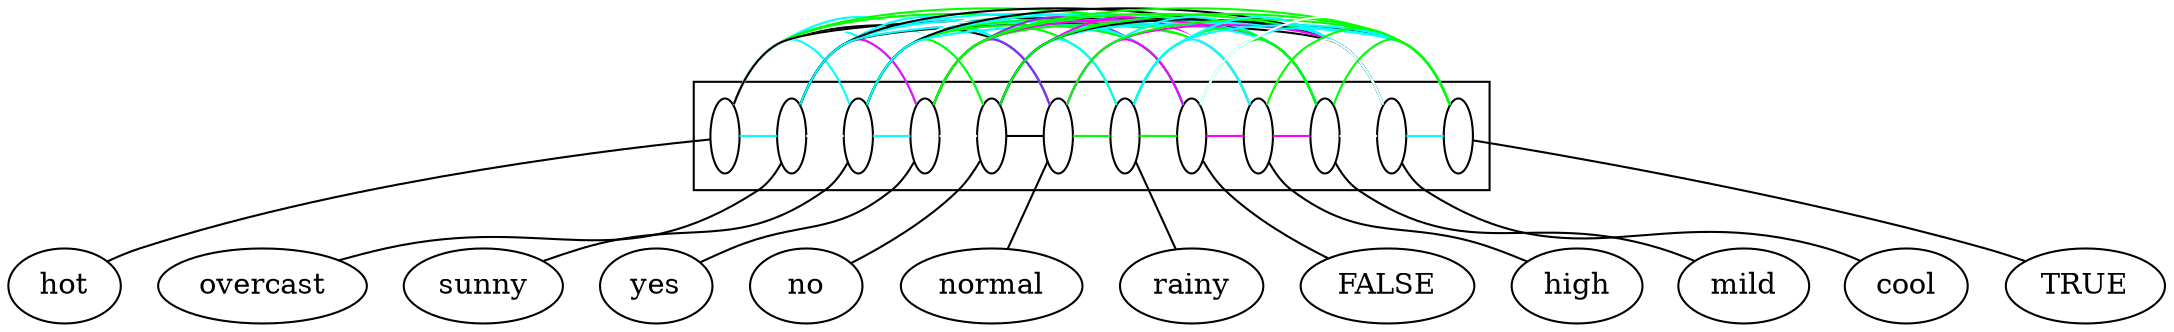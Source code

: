 digraph G {
compound=True;
hot;
overcast;
sunny;
yes;
no;
normal;
rainy;
FALSE;
high;
mild;
cool;
TRUE;
subgraph cluster_mildnohothighcoolnormalTRUEovercastrainyFALSEyessunny {
s_hot [label=" ", fillcolor=white, width=0.2, fixedsize=True];
s_overcast [label=" ", fillcolor=white, width=0.2, fixedsize=True];
s_sunny [label=" ", fillcolor=white, width=0.2, fixedsize=True];
s_yes [label=" ", fillcolor=white, width=0.2, fixedsize=True];
s_no [label=" ", fillcolor=white, width=0.2, fixedsize=True];
s_normal [label=" ", fillcolor=white, width=0.2, fixedsize=True];
s_rainy [label=" ", fillcolor=white, width=0.2, fixedsize=True];
s_FALSE [label=" ", fillcolor=white, width=0.2, fixedsize=True];
s_high [label=" ", fillcolor=white, width=0.2, fixedsize=True];
s_mild [label=" ", fillcolor=white, width=0.2, fixedsize=True];
s_cool [label=" ", fillcolor=white, width=0.2, fixedsize=True];
s_TRUE [label=" ", fillcolor=white, width=0.2, fixedsize=True];
subgraph  {
rank=same;
s_hot -> s_overcast  [color=cyan, arrowhead=none];
s_hot -> s_sunny  [color=cyan, arrowhead=none];
s_hot -> s_yes  [color=cyan, arrowhead=none];
s_hot -> s_no  [color=cyan, arrowhead=none];
s_hot -> s_normal  [color=black, arrowhead=none];
s_hot -> s_rainy  [color=white, arrowhead=none];
s_hot -> s_FALSE  [color=green, arrowhead=none];
s_hot -> s_high  [color=green, arrowhead=none];
s_hot -> s_mild  [color=white, arrowhead=none];
s_hot -> s_cool  [color=white, arrowhead=none];
s_hot -> s_TRUE  [color=black, arrowhead=none];
s_overcast -> s_sunny  [color=white, arrowhead=none];
s_overcast -> s_yes  [color=magenta, arrowhead=none];
s_overcast -> s_no  [color=white, arrowhead=none];
s_overcast -> s_normal  [color=cyan, arrowhead=none];
s_overcast -> s_rainy  [color=white, arrowhead=none];
s_overcast -> s_FALSE  [color=cyan, arrowhead=none];
s_overcast -> s_high  [color=cyan, arrowhead=none];
s_overcast -> s_mild  [color=black, arrowhead=none];
s_overcast -> s_cool  [color=black, arrowhead=none];
s_overcast -> s_TRUE  [color=cyan, arrowhead=none];
s_sunny -> s_yes  [color=cyan, arrowhead=none];
s_sunny -> s_no  [color=green, arrowhead=none];
s_sunny -> s_normal  [color=cyan, arrowhead=none];
s_sunny -> s_rainy  [color=white, arrowhead=none];
s_sunny -> s_FALSE  [color=green, arrowhead=none];
s_sunny -> s_high  [color=green, arrowhead=none];
s_sunny -> s_mild  [color=cyan, arrowhead=none];
s_sunny -> s_cool  [color=black, arrowhead=none];
s_sunny -> s_TRUE  [color=cyan, arrowhead=none];
s_yes -> s_no  [color=white, arrowhead=none];
s_yes -> s_normal  [color=purple, arrowhead=none];
s_yes -> s_rainy  [color=green, arrowhead=none];
s_yes -> s_FALSE  [color=purple, arrowhead=none];
s_yes -> s_high  [color=green, arrowhead=none];
s_yes -> s_mild  [color=magenta, arrowhead=none];
s_yes -> s_cool  [color=green, arrowhead=none];
s_yes -> s_TRUE  [color=green, arrowhead=none];
s_no -> s_normal  [color=black, arrowhead=none];
s_no -> s_rainy  [color=cyan, arrowhead=none];
s_no -> s_FALSE  [color=cyan, arrowhead=none];
s_no -> s_high  [color=magenta, arrowhead=none];
s_no -> s_mild  [color=cyan, arrowhead=none];
s_no -> s_cool  [color=black, arrowhead=none];
s_no -> s_TRUE  [color=green, arrowhead=none];
s_normal -> s_rainy  [color=green, arrowhead=none];
s_normal -> s_FALSE  [color=magenta, arrowhead=none];
s_normal -> s_high  [color=white, arrowhead=none];
s_normal -> s_mild  [color=cyan, arrowhead=none];
s_normal -> s_cool  [color=magenta, arrowhead=none];
s_normal -> s_TRUE  [color=green, arrowhead=none];
s_rainy -> s_FALSE  [color=green, arrowhead=none];
s_rainy -> s_high  [color=cyan, arrowhead=none];
s_rainy -> s_mild  [color=green, arrowhead=none];
s_rainy -> s_cool  [color=cyan, arrowhead=none];
s_rainy -> s_TRUE  [color=cyan, arrowhead=none];
s_FALSE -> s_high  [color=magenta, arrowhead=none];
s_FALSE -> s_mild  [color=green, arrowhead=none];
s_FALSE -> s_cool  [color=cyan, arrowhead=none];
s_FALSE -> s_TRUE  [color=white, arrowhead=none];
s_high -> s_mild  [color=magenta, arrowhead=none];
s_high -> s_cool  [color=white, arrowhead=none];
s_high -> s_TRUE  [color=green, arrowhead=none];
s_mild -> s_cool  [color=white, arrowhead=none];
s_mild -> s_TRUE  [color=green, arrowhead=none];
s_cool -> s_TRUE  [color=cyan, arrowhead=none];
}

}

s_hot -> hot  [arrowhead=none];
s_overcast -> overcast  [arrowhead=none];
s_sunny -> sunny  [arrowhead=none];
s_yes -> yes  [arrowhead=none];
s_no -> no  [arrowhead=none];
s_normal -> normal  [arrowhead=none];
s_rainy -> rainy  [arrowhead=none];
s_FALSE -> FALSE  [arrowhead=none];
s_high -> high  [arrowhead=none];
s_mild -> mild  [arrowhead=none];
s_cool -> cool  [arrowhead=none];
s_TRUE -> TRUE  [arrowhead=none];
}
